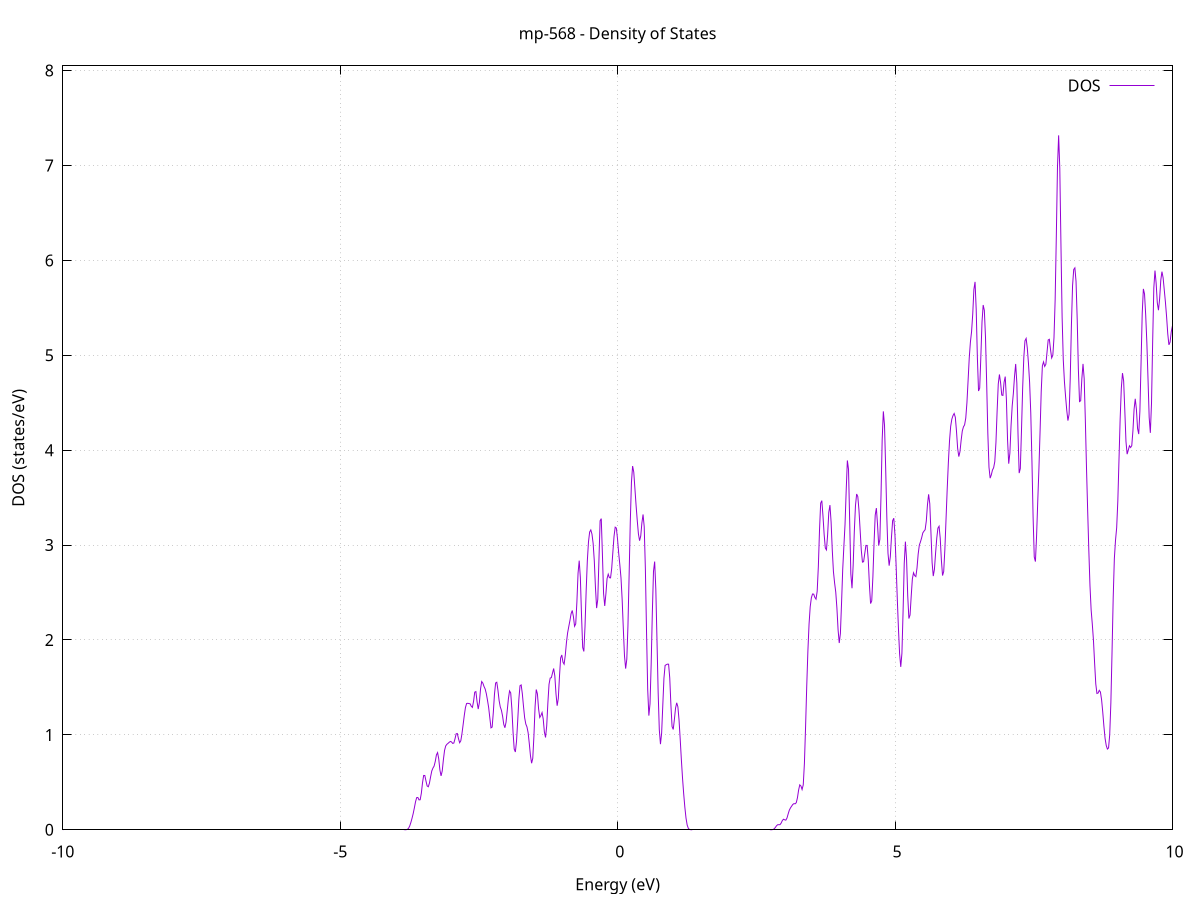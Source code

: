 set title 'mp-568 - Density of States'
set xlabel 'Energy (eV)'
set ylabel 'DOS (states/eV)'
set grid
set xrange [-10:10]
set yrange [0:8.050]
set xzeroaxis lt -1
set terminal png size 800,600
set output 'mp-568_dos_gnuplot.png'
plot '-' using 1:2 with lines title 'DOS'
-26.489200 0.000000
-26.468200 0.000000
-26.447300 0.000000
-26.426400 0.000000
-26.405500 0.000000
-26.384600 0.000000
-26.363600 0.000000
-26.342700 0.000000
-26.321800 0.000000
-26.300900 0.000000
-26.279900 0.000000
-26.259000 0.000000
-26.238100 0.000000
-26.217200 0.000000
-26.196300 0.000000
-26.175300 0.000000
-26.154400 0.000000
-26.133500 0.000000
-26.112600 0.000000
-26.091700 0.000000
-26.070700 0.000000
-26.049800 0.000000
-26.028900 0.000000
-26.008000 0.000000
-25.987000 0.000000
-25.966100 0.000000
-25.945200 0.000000
-25.924300 0.000000
-25.903400 0.000000
-25.882400 0.000000
-25.861500 0.000000
-25.840600 0.000000
-25.819700 0.000000
-25.798800 0.000000
-25.777800 0.000000
-25.756900 0.000000
-25.736000 0.000000
-25.715100 0.000000
-25.694100 0.000000
-25.673200 0.000000
-25.652300 0.000000
-25.631400 0.000000
-25.610500 0.000000
-25.589500 0.000000
-25.568600 0.000000
-25.547700 0.000000
-25.526800 0.000000
-25.505800 0.000000
-25.484900 0.000000
-25.464000 0.000000
-25.443100 0.000000
-25.422200 0.000000
-25.401200 0.000000
-25.380300 0.000000
-25.359400 0.000000
-25.338500 0.000000
-25.317600 0.000000
-25.296600 0.000000
-25.275700 0.000000
-25.254800 0.000000
-25.233900 0.000000
-25.212900 0.000000
-25.192000 0.000000
-25.171100 0.000000
-25.150200 0.000000
-25.129300 0.000000
-25.108300 0.000000
-25.087400 0.000000
-25.066500 0.000000
-25.045600 0.000000
-25.024700 0.000000
-25.003700 0.000000
-24.982800 0.000000
-24.961900 0.000000
-24.941000 0.000000
-24.920000 0.000000
-24.899100 0.000000
-24.878200 0.000000
-24.857300 0.000000
-24.836400 0.000000
-24.815400 0.000000
-24.794500 0.000000
-24.773600 0.000000
-24.752700 0.000000
-24.731700 0.000300
-24.710800 0.003500
-24.689900 0.028700
-24.669000 0.168400
-24.648100 0.717200
-24.627100 2.246000
-24.606200 5.337100
-24.585300 10.306900
-24.564400 18.135200
-24.543500 31.696300
-24.522500 52.899100
-24.501600 76.178600
-24.480700 88.557400
-24.459800 80.989500
-24.438800 58.152100
-24.417900 33.670800
-24.397000 17.367500
-24.376100 10.001100
-24.355200 7.772300
-24.334200 7.509400
-24.313300 7.904600
-24.292400 8.711900
-24.271500 9.922200
-24.250600 11.190400
-24.229600 11.555400
-24.208700 10.057600
-24.187800 6.932400
-24.166900 3.636800
-24.145900 1.417800
-24.125000 0.404900
-24.104100 0.083900
-24.083200 0.012500
-24.062300 0.001300
-24.041300 0.000100
-24.020400 0.000000
-23.999500 0.000000
-23.978600 0.000000
-23.957600 0.000000
-23.936700 0.000000
-23.915800 0.000000
-23.894900 0.000000
-23.874000 0.000000
-23.853000 0.000000
-23.832100 0.000000
-23.811200 0.000000
-23.790300 0.000000
-23.769400 0.000000
-23.748400 0.000000
-23.727500 0.000000
-23.706600 0.000000
-23.685700 0.000000
-23.664700 0.000000
-23.643800 0.000000
-23.622900 0.000000
-23.602000 0.000000
-23.581100 0.000000
-23.560100 0.000000
-23.539200 0.000000
-23.518300 0.000000
-23.497400 0.000000
-23.476500 0.000000
-23.455500 0.000000
-23.434600 0.000000
-23.413700 0.000000
-23.392800 0.000000
-23.371800 0.000000
-23.350900 0.000000
-23.330000 0.000000
-23.309100 0.000000
-23.288200 0.000000
-23.267200 0.000000
-23.246300 0.000000
-23.225400 0.000000
-23.204500 0.000000
-23.183500 0.000000
-23.162600 0.000000
-23.141700 0.000000
-23.120800 0.000000
-23.099900 0.000000
-23.078900 0.000000
-23.058000 0.000000
-23.037100 0.000000
-23.016200 0.000000
-22.995300 0.000000
-22.974300 0.000000
-22.953400 0.000000
-22.932500 0.000000
-22.911600 0.000000
-22.890600 0.000000
-22.869700 0.000000
-22.848800 0.000000
-22.827900 0.000000
-22.807000 0.000000
-22.786000 0.000000
-22.765100 0.000000
-22.744200 0.000000
-22.723300 0.000000
-22.702400 0.000000
-22.681400 0.000000
-22.660500 0.000000
-22.639600 0.000000
-22.618700 0.000000
-22.597700 0.000000
-22.576800 0.000000
-22.555900 0.000000
-22.535000 0.000000
-22.514100 0.000000
-22.493100 0.000000
-22.472200 0.000000
-22.451300 0.000000
-22.430400 0.000000
-22.409400 0.000000
-22.388500 0.000000
-22.367600 0.000000
-22.346700 0.000000
-22.325800 0.000000
-22.304800 0.000000
-22.283900 0.000000
-22.263000 0.000000
-22.242100 0.000000
-22.221200 0.000000
-22.200200 0.000000
-22.179300 0.000000
-22.158400 0.000000
-22.137500 0.000000
-22.116500 0.000000
-22.095600 0.000000
-22.074700 0.000000
-22.053800 0.000000
-22.032900 0.000000
-22.011900 0.000000
-21.991000 0.000000
-21.970100 0.000000
-21.949200 0.000000
-21.928300 0.000000
-21.907300 0.000000
-21.886400 0.000000
-21.865500 0.000000
-21.844600 0.000000
-21.823600 0.000000
-21.802700 0.000000
-21.781800 0.000000
-21.760900 0.000000
-21.740000 0.000000
-21.719000 0.000000
-21.698100 0.000000
-21.677200 0.000000
-21.656300 0.000000
-21.635300 0.000000
-21.614400 0.000000
-21.593500 0.000000
-21.572600 0.000000
-21.551700 0.000000
-21.530700 0.000000
-21.509800 0.000000
-21.488900 0.000000
-21.468000 0.000000
-21.447100 0.000000
-21.426100 0.000000
-21.405200 0.000000
-21.384300 0.000000
-21.363400 0.000000
-21.342400 0.000000
-21.321500 0.000000
-21.300600 0.000000
-21.279700 0.000000
-21.258800 0.000000
-21.237800 0.000000
-21.216900 0.000000
-21.196000 0.000000
-21.175100 0.000000
-21.154200 0.000000
-21.133200 0.000000
-21.112300 0.000000
-21.091400 0.000000
-21.070500 0.000000
-21.049500 0.000000
-21.028600 0.000000
-21.007700 0.000000
-20.986800 0.000000
-20.965900 0.000000
-20.944900 0.000000
-20.924000 0.000000
-20.903100 0.000000
-20.882200 0.000000
-20.861200 0.000000
-20.840300 0.000000
-20.819400 0.000000
-20.798500 0.000000
-20.777600 0.000000
-20.756600 0.000000
-20.735700 0.000000
-20.714800 0.000000
-20.693900 0.000000
-20.673000 0.000000
-20.652000 0.000000
-20.631100 0.000000
-20.610200 0.000000
-20.589300 0.000000
-20.568300 0.000000
-20.547400 0.000000
-20.526500 0.000000
-20.505600 0.000000
-20.484700 0.000000
-20.463700 0.000000
-20.442800 0.000000
-20.421900 0.000000
-20.401000 0.000000
-20.380100 0.000000
-20.359100 0.000000
-20.338200 0.000000
-20.317300 0.000000
-20.296400 0.000000
-20.275400 0.000000
-20.254500 0.000000
-20.233600 0.000000
-20.212700 0.000000
-20.191800 0.000000
-20.170800 0.000000
-20.149900 0.000000
-20.129000 0.000000
-20.108100 0.000000
-20.087100 0.000000
-20.066200 0.000000
-20.045300 0.000000
-20.024400 0.000000
-20.003500 0.000000
-19.982500 0.000000
-19.961600 0.000000
-19.940700 0.000000
-19.919800 0.000000
-19.898900 0.000000
-19.877900 0.000000
-19.857000 0.000000
-19.836100 0.000000
-19.815200 0.000000
-19.794200 0.000000
-19.773300 0.000000
-19.752400 0.000000
-19.731500 0.000000
-19.710600 0.000000
-19.689600 0.000000
-19.668700 0.000000
-19.647800 0.000000
-19.626900 0.000000
-19.606000 0.000000
-19.585000 0.000000
-19.564100 0.000000
-19.543200 0.000000
-19.522300 0.000000
-19.501300 0.000000
-19.480400 0.000000
-19.459500 0.000000
-19.438600 0.000000
-19.417700 0.000000
-19.396700 0.000000
-19.375800 0.000000
-19.354900 0.000000
-19.334000 0.000000
-19.313000 0.000000
-19.292100 0.000000
-19.271200 0.000000
-19.250300 0.000000
-19.229400 0.000000
-19.208400 0.000000
-19.187500 0.000000
-19.166600 0.000000
-19.145700 0.000000
-19.124800 0.000000
-19.103800 0.000000
-19.082900 0.000000
-19.062000 0.000000
-19.041100 0.000000
-19.020100 0.000000
-18.999200 0.000000
-18.978300 0.000000
-18.957400 0.000000
-18.936500 0.000000
-18.915500 0.000000
-18.894600 0.000000
-18.873700 0.000000
-18.852800 0.000000
-18.831900 0.000000
-18.810900 0.000000
-18.790000 0.000000
-18.769100 0.000000
-18.748200 0.000000
-18.727200 0.000000
-18.706300 0.000000
-18.685400 0.000000
-18.664500 0.000000
-18.643600 0.000000
-18.622600 0.000000
-18.601700 0.000000
-18.580800 0.000000
-18.559900 0.000000
-18.538900 0.000000
-18.518000 0.000000
-18.497100 0.000000
-18.476200 0.000000
-18.455300 0.000000
-18.434300 0.000000
-18.413400 0.000000
-18.392500 0.000000
-18.371600 0.000000
-18.350700 0.000000
-18.329700 0.000000
-18.308800 0.000000
-18.287900 0.000000
-18.267000 0.000000
-18.246000 0.000000
-18.225100 0.000000
-18.204200 0.000000
-18.183300 0.000000
-18.162400 0.000000
-18.141400 0.000000
-18.120500 0.000000
-18.099600 0.000000
-18.078700 0.000000
-18.057800 0.000000
-18.036800 0.000000
-18.015900 0.000000
-17.995000 0.000000
-17.974100 0.000000
-17.953100 0.000000
-17.932200 0.000000
-17.911300 0.000000
-17.890400 0.000000
-17.869500 0.000000
-17.848500 0.000000
-17.827600 0.000000
-17.806700 0.000000
-17.785800 0.000000
-17.764800 0.000000
-17.743900 0.000000
-17.723000 0.000000
-17.702100 0.000000
-17.681200 0.000000
-17.660200 0.000000
-17.639300 0.000000
-17.618400 0.000000
-17.597500 0.000000
-17.576600 0.000000
-17.555600 0.000000
-17.534700 0.000000
-17.513800 0.000000
-17.492900 0.000000
-17.471900 0.000000
-17.451000 0.000000
-17.430100 0.000000
-17.409200 0.000000
-17.388300 0.000000
-17.367300 0.000000
-17.346400 0.000000
-17.325500 0.000000
-17.304600 0.000000
-17.283700 0.000000
-17.262700 0.000000
-17.241800 0.000000
-17.220900 0.000000
-17.200000 0.000000
-17.179000 0.000000
-17.158100 0.000000
-17.137200 0.000000
-17.116300 0.000000
-17.095400 0.000000
-17.074400 0.000000
-17.053500 0.000000
-17.032600 0.000000
-17.011700 0.000000
-16.990700 0.000000
-16.969800 0.000000
-16.948900 0.000000
-16.928000 0.000000
-16.907100 0.000000
-16.886100 0.000000
-16.865200 0.000000
-16.844300 0.000000
-16.823400 0.000000
-16.802500 0.000000
-16.781500 0.000000
-16.760600 0.000000
-16.739700 0.000000
-16.718800 0.000000
-16.697800 0.000000
-16.676900 0.000000
-16.656000 0.000000
-16.635100 0.000000
-16.614200 0.000000
-16.593200 0.000000
-16.572300 0.000000
-16.551400 0.000000
-16.530500 0.000000
-16.509600 0.000000
-16.488600 0.000000
-16.467700 0.000000
-16.446800 0.000000
-16.425900 0.000000
-16.404900 0.000000
-16.384000 0.000000
-16.363100 0.000000
-16.342200 0.000000
-16.321300 0.000000
-16.300300 0.000000
-16.279400 0.000000
-16.258500 0.000000
-16.237600 0.000000
-16.216600 0.000000
-16.195700 0.000000
-16.174800 0.000000
-16.153900 0.000000
-16.133000 0.000000
-16.112000 0.000000
-16.091100 0.000000
-16.070200 0.000000
-16.049300 0.000000
-16.028400 0.000000
-16.007400 0.000000
-15.986500 0.000000
-15.965600 0.000000
-15.944700 0.000000
-15.923700 0.000000
-15.902800 0.000000
-15.881900 0.000000
-15.861000 0.000000
-15.840100 0.000000
-15.819100 0.000000
-15.798200 0.000000
-15.777300 0.000000
-15.756400 0.000000
-15.735500 0.000000
-15.714500 0.000000
-15.693600 0.000000
-15.672700 0.000000
-15.651800 0.000000
-15.630800 0.000000
-15.609900 0.000000
-15.589000 0.000000
-15.568100 0.000000
-15.547200 0.000000
-15.526200 0.000000
-15.505300 0.000000
-15.484400 0.000000
-15.463500 0.000000
-15.442500 0.000000
-15.421600 0.000000
-15.400700 0.000000
-15.379800 0.000000
-15.358900 0.000000
-15.337900 0.000000
-15.317000 0.000000
-15.296100 0.000000
-15.275200 0.000000
-15.254300 0.000000
-15.233300 0.000000
-15.212400 0.000000
-15.191500 0.000000
-15.170600 0.000000
-15.149600 0.000000
-15.128700 0.000000
-15.107800 0.000000
-15.086900 0.000000
-15.066000 0.000000
-15.045000 0.000000
-15.024100 0.000000
-15.003200 0.000000
-14.982300 0.000000
-14.961400 0.000000
-14.940400 0.000000
-14.919500 0.000000
-14.898600 0.000000
-14.877700 0.000000
-14.856700 0.000000
-14.835800 0.000000
-14.814900 0.000000
-14.794000 0.000000
-14.773100 0.000000
-14.752100 0.000000
-14.731200 0.000000
-14.710300 0.000000
-14.689400 0.000000
-14.668400 0.000000
-14.647500 0.000000
-14.626600 0.000000
-14.605700 0.000000
-14.584800 0.000000
-14.563800 0.000000
-14.542900 0.000000
-14.522000 0.000000
-14.501100 0.000000
-14.480200 0.000000
-14.459200 0.000000
-14.438300 0.000000
-14.417400 0.000000
-14.396500 0.000000
-14.375500 0.000000
-14.354600 0.000000
-14.333700 0.000000
-14.312800 0.000000
-14.291900 0.000000
-14.270900 0.000000
-14.250000 0.000000
-14.229100 0.000000
-14.208200 0.000000
-14.187300 0.000000
-14.166300 0.000000
-14.145400 0.000000
-14.124500 0.000000
-14.103600 0.000000
-14.082600 0.000000
-14.061700 0.000000
-14.040800 0.000000
-14.019900 0.000000
-13.999000 0.000000
-13.978000 0.000000
-13.957100 0.000000
-13.936200 0.000000
-13.915300 0.000000
-13.894300 0.000000
-13.873400 0.000000
-13.852500 0.000000
-13.831600 0.000000
-13.810700 0.000000
-13.789700 0.000000
-13.768800 0.000000
-13.747900 0.000000
-13.727000 0.000000
-13.706100 0.000000
-13.685100 0.000000
-13.664200 0.000000
-13.643300 0.000000
-13.622400 0.000000
-13.601400 0.000000
-13.580500 0.000000
-13.559600 0.000000
-13.538700 0.000000
-13.517800 0.000000
-13.496800 0.000000
-13.475900 0.000000
-13.455000 0.000000
-13.434100 0.000000
-13.413200 0.000000
-13.392200 0.000000
-13.371300 0.000000
-13.350400 0.000000
-13.329500 0.000000
-13.308500 0.000000
-13.287600 0.000000
-13.266700 0.000000
-13.245800 0.000000
-13.224900 0.000000
-13.203900 0.000000
-13.183000 0.000000
-13.162100 0.000000
-13.141200 0.000000
-13.120200 0.000000
-13.099300 0.000000
-13.078400 0.000000
-13.057500 0.000000
-13.036600 0.000000
-13.015600 0.000000
-12.994700 0.000000
-12.973800 0.000000
-12.952900 0.000000
-12.932000 0.000000
-12.911000 0.000000
-12.890100 0.000000
-12.869200 0.000000
-12.848300 0.000000
-12.827300 0.000000
-12.806400 0.000000
-12.785500 0.000000
-12.764600 0.000000
-12.743700 0.000000
-12.722700 0.000000
-12.701800 0.000000
-12.680900 0.000000
-12.660000 0.000000
-12.639100 0.000000
-12.618100 0.000000
-12.597200 0.000000
-12.576300 0.000000
-12.555400 0.000000
-12.534400 0.000000
-12.513500 0.000000
-12.492600 0.000000
-12.471700 0.000000
-12.450800 0.000000
-12.429800 0.000000
-12.408900 0.000000
-12.388000 0.000000
-12.367100 0.000000
-12.346100 0.000000
-12.325200 0.000000
-12.304300 0.000000
-12.283400 0.000000
-12.262500 0.000000
-12.241500 0.000000
-12.220600 0.000000
-12.199700 0.000000
-12.178800 0.000000
-12.157900 0.000000
-12.136900 0.000000
-12.116000 0.000000
-12.095100 0.000000
-12.074200 0.000000
-12.053200 0.000000
-12.032300 0.000000
-12.011400 0.000000
-11.990500 0.000000
-11.969600 0.000000
-11.948600 0.000000
-11.927700 0.000000
-11.906800 0.000000
-11.885900 0.000000
-11.865000 0.000000
-11.844000 0.000000
-11.823100 0.000000
-11.802200 0.000000
-11.781300 0.000000
-11.760300 0.000000
-11.739400 0.000000
-11.718500 0.000000
-11.697600 0.000000
-11.676700 0.000000
-11.655700 0.000000
-11.634800 0.000000
-11.613900 0.000000
-11.593000 0.000000
-11.572000 0.000000
-11.551100 0.000000
-11.530200 0.000000
-11.509300 0.000000
-11.488400 0.000000
-11.467400 0.000000
-11.446500 0.000000
-11.425600 0.000000
-11.404700 0.000000
-11.383800 0.000000
-11.362800 0.000000
-11.341900 0.000000
-11.321000 0.000000
-11.300100 0.000000
-11.279100 0.000000
-11.258200 0.000000
-11.237300 0.000000
-11.216400 0.000000
-11.195500 0.000000
-11.174500 0.000000
-11.153600 0.000000
-11.132700 0.000000
-11.111800 0.000000
-11.090900 0.000000
-11.069900 0.000000
-11.049000 0.000000
-11.028100 0.000000
-11.007200 0.000000
-10.986200 0.000000
-10.965300 0.000000
-10.944400 0.000000
-10.923500 0.000000
-10.902600 0.000000
-10.881600 0.000000
-10.860700 0.000000
-10.839800 0.000000
-10.818900 0.000000
-10.797900 0.000000
-10.777000 0.000000
-10.756100 0.000000
-10.735200 0.000000
-10.714300 0.000000
-10.693300 0.000000
-10.672400 0.000000
-10.651500 0.000000
-10.630600 0.000000
-10.609700 0.000000
-10.588700 0.000000
-10.567800 0.000000
-10.546900 0.000000
-10.526000 0.000000
-10.505000 0.000000
-10.484100 0.000000
-10.463200 0.000000
-10.442300 0.000000
-10.421400 0.000000
-10.400400 0.000000
-10.379500 0.000000
-10.358600 0.000000
-10.337700 0.000000
-10.316800 0.000000
-10.295800 0.000000
-10.274900 0.000000
-10.254000 0.000000
-10.233100 0.000000
-10.212100 0.000000
-10.191200 0.000000
-10.170300 0.000000
-10.149400 0.000000
-10.128500 0.000000
-10.107500 0.000000
-10.086600 0.000000
-10.065700 0.000000
-10.044800 0.000000
-10.023800 0.000000
-10.002900 0.000000
-9.982000 0.000000
-9.961100 0.000000
-9.940200 0.000000
-9.919200 0.000000
-9.898300 0.000000
-9.877400 0.000000
-9.856500 0.000000
-9.835600 0.000000
-9.814600 0.000000
-9.793700 0.000000
-9.772800 0.000000
-9.751900 0.000000
-9.730900 0.000000
-9.710000 0.000000
-9.689100 0.000000
-9.668200 0.000000
-9.647300 0.000000
-9.626300 0.000000
-9.605400 0.000000
-9.584500 0.000000
-9.563600 0.000000
-9.542700 0.000000
-9.521700 0.000000
-9.500800 0.000000
-9.479900 0.000000
-9.459000 0.000000
-9.438000 0.000000
-9.417100 0.000000
-9.396200 0.000000
-9.375300 0.000000
-9.354400 0.000000
-9.333400 0.000000
-9.312500 0.000000
-9.291600 0.000000
-9.270700 0.000000
-9.249700 0.000000
-9.228800 0.000000
-9.207900 0.000000
-9.187000 0.000000
-9.166100 0.000000
-9.145100 0.000000
-9.124200 0.000000
-9.103300 0.000000
-9.082400 0.000000
-9.061500 0.000000
-9.040500 0.000000
-9.019600 0.000000
-8.998700 0.000000
-8.977800 0.000000
-8.956800 0.000000
-8.935900 0.000000
-8.915000 0.000000
-8.894100 0.000000
-8.873200 0.000000
-8.852200 0.000000
-8.831300 0.000000
-8.810400 0.000000
-8.789500 0.000000
-8.768600 0.000000
-8.747600 0.000000
-8.726700 0.000000
-8.705800 0.000000
-8.684900 0.000000
-8.663900 0.000000
-8.643000 0.000000
-8.622100 0.000000
-8.601200 0.000000
-8.580300 0.000000
-8.559300 0.000000
-8.538400 0.000000
-8.517500 0.000000
-8.496600 0.000000
-8.475600 0.000000
-8.454700 0.000000
-8.433800 0.000000
-8.412900 0.000000
-8.392000 0.000000
-8.371000 0.000000
-8.350100 0.000000
-8.329200 0.000000
-8.308300 0.000000
-8.287400 0.000000
-8.266400 0.000000
-8.245500 0.000000
-8.224600 0.000000
-8.203700 0.000000
-8.182700 0.000000
-8.161800 0.000000
-8.140900 0.000000
-8.120000 0.000000
-8.099100 0.000000
-8.078100 0.000000
-8.057200 0.000000
-8.036300 0.000000
-8.015400 0.000000
-7.994500 0.000000
-7.973500 0.000000
-7.952600 0.000000
-7.931700 0.000000
-7.910800 0.000000
-7.889800 0.000000
-7.868900 0.000000
-7.848000 0.000000
-7.827100 0.000000
-7.806200 0.000000
-7.785200 0.000000
-7.764300 0.000000
-7.743400 0.000000
-7.722500 0.000000
-7.701500 0.000000
-7.680600 0.000000
-7.659700 0.000000
-7.638800 0.000000
-7.617900 0.000000
-7.596900 0.000000
-7.576000 0.000000
-7.555100 0.000000
-7.534200 0.000000
-7.513300 0.000000
-7.492300 0.000000
-7.471400 0.000000
-7.450500 0.000000
-7.429600 0.000000
-7.408600 0.000000
-7.387700 0.000000
-7.366800 0.000000
-7.345900 0.000000
-7.325000 0.000000
-7.304000 0.000000
-7.283100 0.000000
-7.262200 0.000000
-7.241300 0.000000
-7.220400 0.000000
-7.199400 0.000000
-7.178500 0.000000
-7.157600 0.000000
-7.136700 0.000000
-7.115700 0.000000
-7.094800 0.000000
-7.073900 0.000000
-7.053000 0.000000
-7.032100 0.000000
-7.011100 0.000000
-6.990200 0.000000
-6.969300 0.000000
-6.948400 0.000000
-6.927400 0.000000
-6.906500 0.000000
-6.885600 0.000000
-6.864700 0.000000
-6.843800 0.000000
-6.822800 0.000000
-6.801900 0.000000
-6.781000 0.000000
-6.760100 0.000000
-6.739200 0.000000
-6.718200 0.000000
-6.697300 0.000000
-6.676400 0.000000
-6.655500 0.000000
-6.634500 0.000000
-6.613600 0.000000
-6.592700 0.000000
-6.571800 0.000000
-6.550900 0.000000
-6.529900 0.000000
-6.509000 0.000000
-6.488100 0.000000
-6.467200 0.000000
-6.446300 0.000000
-6.425300 0.000000
-6.404400 0.000000
-6.383500 0.000000
-6.362600 0.000000
-6.341600 0.000000
-6.320700 0.000000
-6.299800 0.000000
-6.278900 0.000000
-6.258000 0.000000
-6.237000 0.000000
-6.216100 0.000000
-6.195200 0.000000
-6.174300 0.000000
-6.153300 0.000000
-6.132400 0.000000
-6.111500 0.000000
-6.090600 0.000000
-6.069700 0.000000
-6.048700 0.000000
-6.027800 0.000000
-6.006900 0.000000
-5.986000 0.000000
-5.965100 0.000000
-5.944100 0.000000
-5.923200 0.000000
-5.902300 0.000000
-5.881400 0.000000
-5.860400 0.000000
-5.839500 0.000000
-5.818600 0.000000
-5.797700 0.000000
-5.776800 0.000000
-5.755800 0.000000
-5.734900 0.000000
-5.714000 0.000000
-5.693100 0.000000
-5.672200 0.000000
-5.651200 0.000000
-5.630300 0.000000
-5.609400 0.000000
-5.588500 0.000000
-5.567500 0.000000
-5.546600 0.000000
-5.525700 0.000000
-5.504800 0.000000
-5.483900 0.000000
-5.462900 0.000000
-5.442000 0.000000
-5.421100 0.000000
-5.400200 0.000000
-5.379200 0.000000
-5.358300 0.000000
-5.337400 0.000000
-5.316500 0.000000
-5.295600 0.000000
-5.274600 0.000000
-5.253700 0.000000
-5.232800 0.000000
-5.211900 0.000000
-5.191000 0.000000
-5.170000 0.000000
-5.149100 0.000000
-5.128200 0.000000
-5.107300 0.000000
-5.086300 0.000000
-5.065400 0.000000
-5.044500 0.000000
-5.023600 0.000000
-5.002700 0.000000
-4.981700 0.000000
-4.960800 0.000000
-4.939900 0.000000
-4.919000 0.000000
-4.898100 0.000000
-4.877100 0.000000
-4.856200 0.000000
-4.835300 0.000000
-4.814400 0.000000
-4.793400 0.000000
-4.772500 0.000000
-4.751600 0.000000
-4.730700 0.000000
-4.709800 0.000000
-4.688800 0.000000
-4.667900 0.000000
-4.647000 0.000000
-4.626100 0.000000
-4.605100 0.000000
-4.584200 0.000000
-4.563300 0.000000
-4.542400 0.000000
-4.521500 0.000000
-4.500500 0.000000
-4.479600 0.000000
-4.458700 0.000000
-4.437800 0.000000
-4.416900 0.000000
-4.395900 0.000000
-4.375000 0.000000
-4.354100 0.000000
-4.333200 0.000000
-4.312200 0.000000
-4.291300 0.000000
-4.270400 0.000000
-4.249500 0.000000
-4.228600 0.000000
-4.207600 0.000000
-4.186700 0.000000
-4.165800 0.000000
-4.144900 0.000000
-4.124000 0.000000
-4.103000 0.000000
-4.082100 0.000000
-4.061200 0.000000
-4.040300 0.000000
-4.019300 0.000000
-3.998400 0.000000
-3.977500 0.000000
-3.956600 0.000000
-3.935700 0.000000
-3.914700 0.000000
-3.893800 0.000000
-3.872900 0.000000
-3.852000 0.000000
-3.831000 0.000100
-3.810100 0.001000
-3.789200 0.004600
-3.768300 0.015900
-3.747400 0.040100
-3.726400 0.077400
-3.705500 0.121700
-3.684600 0.171100
-3.663700 0.230500
-3.642800 0.294700
-3.621800 0.338900
-3.600900 0.340400
-3.580000 0.315000
-3.559100 0.316400
-3.538100 0.384000
-3.517200 0.493400
-3.496300 0.572400
-3.475400 0.572000
-3.454500 0.514500
-3.433500 0.461800
-3.412600 0.453300
-3.391700 0.492000
-3.370800 0.558900
-3.349900 0.619500
-3.328900 0.650200
-3.308000 0.670900
-3.287100 0.719800
-3.266200 0.788700
-3.245200 0.813300
-3.224300 0.746900
-3.203400 0.630500
-3.182500 0.567800
-3.161600 0.618900
-3.140600 0.737700
-3.119700 0.836400
-3.098800 0.883400
-3.077900 0.900500
-3.056900 0.910600
-3.036000 0.921900
-3.015100 0.930900
-2.994200 0.925800
-2.973300 0.910100
-2.952300 0.913900
-2.931400 0.958100
-2.910500 1.011300
-2.889600 1.014300
-2.868700 0.961100
-2.847700 0.917300
-2.826800 0.937700
-2.805900 1.012100
-2.785000 1.106900
-2.764000 1.204800
-2.743100 1.288300
-2.722200 1.330800
-2.701300 1.332900
-2.680400 1.330200
-2.659400 1.327500
-2.638500 1.301900
-2.617600 1.289900
-2.596700 1.353600
-2.575800 1.450200
-2.554800 1.456400
-2.533900 1.350300
-2.513000 1.272300
-2.492100 1.339300
-2.471100 1.484000
-2.450200 1.562100
-2.429300 1.545600
-2.408400 1.510000
-2.387500 1.483300
-2.366500 1.433600
-2.345600 1.364500
-2.324700 1.287800
-2.303800 1.179400
-2.282800 1.073900
-2.261900 1.082200
-2.241000 1.234400
-2.220100 1.427100
-2.199200 1.547300
-2.178200 1.554600
-2.157300 1.470500
-2.136400 1.362200
-2.115500 1.294900
-2.094600 1.259100
-2.073600 1.197300
-2.052700 1.110900
-2.031800 1.075100
-2.010900 1.135300
-1.989900 1.255700
-1.969000 1.380100
-1.948100 1.463600
-1.927200 1.442100
-1.906300 1.275100
-1.885300 1.031000
-1.864400 0.850700
-1.843500 0.819800
-1.822600 0.932400
-1.801700 1.143000
-1.780700 1.373300
-1.759800 1.518100
-1.738900 1.526400
-1.718000 1.434300
-1.697000 1.301400
-1.676100 1.180500
-1.655200 1.114100
-1.634300 1.083900
-1.613400 1.022900
-1.592400 0.909100
-1.571500 0.782000
-1.550600 0.701300
-1.529700 0.753200
-1.508700 0.988700
-1.487800 1.300100
-1.466900 1.478000
-1.446000 1.432100
-1.425100 1.275700
-1.404100 1.183100
-1.383200 1.203900
-1.362300 1.235200
-1.341400 1.167500
-1.320500 1.031000
-1.299500 0.972700
-1.278600 1.094000
-1.257700 1.334200
-1.236800 1.532600
-1.215800 1.598700
-1.194900 1.603200
-1.174000 1.651500
-1.153100 1.699500
-1.132200 1.621800
-1.111200 1.433000
-1.090300 1.307200
-1.069400 1.383400
-1.048500 1.613700
-1.027600 1.810600
-1.006600 1.842200
-0.985700 1.766900
-0.964800 1.745000
-0.943900 1.838200
-0.922900 1.972500
-0.902000 2.073900
-0.881100 2.140700
-0.860200 2.203800
-0.839300 2.276200
-0.818300 2.311100
-0.797400 2.247800
-0.776500 2.144600
-0.755600 2.169400
-0.734600 2.400100
-0.713700 2.703500
-0.692800 2.836400
-0.671900 2.656800
-0.651000 2.259800
-0.630000 1.921400
-0.609100 1.879200
-0.588200 2.141000
-0.567300 2.518600
-0.546400 2.833900
-0.525400 3.034900
-0.504500 3.138300
-0.483600 3.159800
-0.462700 3.115500
-0.441700 3.017900
-0.420800 2.833900
-0.399900 2.553200
-0.379000 2.336200
-0.358100 2.428400
-0.337100 2.845800
-0.316200 3.256100
-0.295300 3.278900
-0.274400 2.902300
-0.253500 2.490100
-0.232500 2.358700
-0.211600 2.486000
-0.190700 2.646700
-0.169800 2.693300
-0.148800 2.656900
-0.127900 2.654600
-0.107000 2.754700
-0.086100 2.926400
-0.065200 3.091900
-0.044200 3.188900
-0.023300 3.179300
-0.002400 3.065300
0.018500 2.916100
0.039500 2.792500
0.060400 2.654000
0.081300 2.425400
0.102200 2.118200
0.123100 1.834800
0.144100 1.698400
0.165000 1.797800
0.185900 2.151000
0.206800 2.682000
0.227700 3.240700
0.248700 3.660900
0.269600 3.833000
0.290500 3.769400
0.311400 3.593700
0.332400 3.417200
0.353300 3.259700
0.374200 3.119300
0.395100 3.046400
0.416000 3.095400
0.437000 3.233300
0.457900 3.323000
0.478800 3.193700
0.499700 2.750400
0.520600 2.085200
0.541600 1.478600
0.562500 1.203000
0.583400 1.327700
0.604300 1.746800
0.625300 2.287900
0.646200 2.723500
0.667100 2.826500
0.688000 2.535100
0.708900 2.002000
0.729900 1.452300
0.750800 1.054100
0.771700 0.902400
0.792600 1.017600
0.813600 1.310700
0.834500 1.597900
0.855400 1.732100
0.876300 1.739400
0.897200 1.745600
0.918200 1.744800
0.939100 1.599500
0.960000 1.313300
0.980900 1.087300
1.001800 1.057200
1.022800 1.163500
1.043700 1.282500
1.064600 1.337900
1.085500 1.296200
1.106500 1.157300
1.127400 0.955800
1.148300 0.740000
1.169200 0.545400
1.190100 0.380200
1.211100 0.238000
1.232000 0.124000
1.252900 0.050400
1.273800 0.015400
1.294700 0.003500
1.315700 0.000600
1.336600 0.000100
1.357500 0.000000
1.378400 0.000000
1.399400 0.000000
1.420300 0.000000
1.441200 0.000000
1.462100 0.000000
1.483000 0.000000
1.504000 0.000000
1.524900 0.000000
1.545800 0.000000
1.566700 0.000000
1.587700 0.000000
1.608600 0.000000
1.629500 0.000000
1.650400 0.000000
1.671300 0.000000
1.692300 0.000000
1.713200 0.000000
1.734100 0.000000
1.755000 0.000000
1.775900 0.000000
1.796900 0.000000
1.817800 0.000000
1.838700 0.000000
1.859600 0.000000
1.880600 0.000000
1.901500 0.000000
1.922400 0.000000
1.943300 0.000000
1.964200 0.000000
1.985200 0.000000
2.006100 0.000000
2.027000 0.000000
2.047900 0.000000
2.068800 0.000000
2.089800 0.000000
2.110700 0.000000
2.131600 0.000000
2.152500 0.000000
2.173500 0.000000
2.194400 0.000000
2.215300 0.000000
2.236200 0.000000
2.257100 0.000000
2.278100 0.000000
2.299000 0.000000
2.319900 0.000000
2.340800 0.000000
2.361800 0.000000
2.382700 0.000000
2.403600 0.000000
2.424500 0.000000
2.445400 0.000000
2.466400 0.000000
2.487300 0.000000
2.508200 0.000000
2.529100 0.000000
2.550000 0.000000
2.571000 0.000000
2.591900 0.000000
2.612800 0.000000
2.633700 0.000000
2.654700 0.000000
2.675600 0.000000
2.696500 0.000000
2.717400 0.000000
2.738300 0.000000
2.759300 0.000100
2.780200 0.000600
2.801100 0.003100
2.822000 0.010300
2.842900 0.024800
2.863900 0.042700
2.884800 0.053400
2.905700 0.053200
2.926600 0.054200
2.947600 0.071200
2.968500 0.097800
2.989400 0.111100
3.010300 0.104900
3.031200 0.101600
3.052200 0.124100
3.073100 0.167100
3.094000 0.206500
3.114900 0.230600
3.135900 0.248900
3.156800 0.267000
3.177700 0.275500
3.198600 0.273600
3.219500 0.285500
3.240500 0.337400
3.261400 0.418300
3.282300 0.473400
3.303200 0.461500
3.324100 0.424200
3.345100 0.473500
3.366000 0.699000
3.386900 1.083000
3.407800 1.511800
3.428800 1.884600
3.449700 2.167300
3.470600 2.350800
3.491500 2.445400
3.512400 2.484800
3.533400 2.483000
3.554300 2.448500
3.575200 2.430200
3.596100 2.513100
3.617000 2.772000
3.638000 3.154600
3.658900 3.441500
3.679800 3.468500
3.700700 3.306400
3.721700 3.112300
3.742600 2.969700
3.763500 2.949400
3.784400 3.109500
3.805300 3.345300
3.826300 3.421500
3.847200 3.242400
3.868100 2.948800
3.889000 2.721100
3.910000 2.601600
3.930900 2.504700
3.951800 2.335600
3.972700 2.108300
3.993600 1.968300
4.014600 2.068400
4.035500 2.392200
4.056400 2.745100
4.077300 2.987400
4.098200 3.218800
4.119200 3.576300
4.140100 3.891700
4.161000 3.798500
4.181900 3.253900
4.202900 2.695900
4.223800 2.545100
4.244700 2.787200
4.265600 3.146200
4.286500 3.417700
4.307500 3.538300
4.328400 3.511200
4.349300 3.368500
4.370200 3.158800
4.391100 2.947300
4.412100 2.820700
4.433000 2.825000
4.453900 2.912000
4.474800 2.996800
4.495800 2.996400
4.516700 2.843700
4.537600 2.580400
4.558500 2.383800
4.579400 2.412100
4.600400 2.667300
4.621300 3.024200
4.642200 3.316600
4.663100 3.389900
4.684100 3.213300
4.705000 2.994000
4.725900 3.060900
4.746800 3.526900
4.767700 4.112000
4.788700 4.409100
4.809600 4.263000
4.830500 3.811200
4.851400 3.293200
4.872300 2.914600
4.893300 2.783100
4.914200 2.878000
4.935100 3.083000
4.956000 3.257000
4.977000 3.283400
4.997900 3.108100
5.018800 2.786400
5.039700 2.438700
5.060600 2.124500
5.081600 1.854300
5.102500 1.716700
5.123400 1.859500
5.144300 2.299600
5.165200 2.806400
5.186200 3.036700
5.207100 2.850300
5.228000 2.465700
5.248900 2.225900
5.269900 2.262900
5.290800 2.461800
5.311700 2.644100
5.332600 2.708500
5.353500 2.678600
5.374500 2.667900
5.395400 2.759200
5.416300 2.904900
5.437200 2.999700
5.458200 3.035200
5.479100 3.077200
5.500000 3.128200
5.520900 3.146800
5.541800 3.161900
5.562800 3.253700
5.583700 3.423300
5.604600 3.535200
5.625500 3.436700
5.646400 3.135200
5.667400 2.816100
5.688300 2.673400
5.709200 2.744300
5.730100 2.915300
5.751100 3.071800
5.772000 3.178600
5.792900 3.198900
5.813800 3.071800
5.834700 2.841300
5.855700 2.679100
5.876600 2.721500
5.897500 2.954100
5.918400 3.270900
5.939300 3.585900
5.960300 3.867600
5.981200 4.098100
6.002100 4.251400
6.023000 4.326900
6.044000 4.364900
6.064900 4.386900
6.085800 4.347100
6.106700 4.201900
6.127600 4.019500
6.148600 3.932600
6.169500 3.983800
6.190400 4.102200
6.211300 4.201800
6.232300 4.245800
6.253200 4.267000
6.274100 4.338400
6.295000 4.499700
6.315900 4.731900
6.336900 4.972100
6.357800 5.140200
6.378700 5.249300
6.399600 5.433200
6.420500 5.694100
6.441500 5.773800
6.462400 5.479800
6.483300 4.975400
6.504200 4.623900
6.525200 4.653800
6.546100 4.988900
6.567000 5.352500
6.587900 5.530000
6.608800 5.473700
6.629800 5.188600
6.650700 4.706800
6.671600 4.181000
6.692500 3.821100
6.713400 3.705400
6.734400 3.739600
6.755300 3.790900
6.776200 3.814700
6.797100 3.879000
6.818100 4.081700
6.839000 4.408700
6.859900 4.698300
6.880800 4.798200
6.901700 4.711400
6.922700 4.580900
6.943600 4.577100
6.964500 4.716200
6.985400 4.775700
7.006400 4.535400
7.027300 4.107600
7.048200 3.858000
7.069100 3.969200
7.090000 4.256300
7.111000 4.467300
7.131900 4.599200
7.152800 4.778000
7.173700 4.908800
7.194600 4.706700
7.215600 4.176400
7.236500 3.758800
7.257400 3.806800
7.278300 4.207000
7.299300 4.650900
7.320200 4.976200
7.341100 5.153100
7.362000 5.177600
7.382900 5.078000
7.403900 4.917500
7.424800 4.713300
7.445700 4.392500
7.466600 3.888900
7.487500 3.296400
7.508500 2.874500
7.529400 2.826200
7.550300 3.095200
7.571200 3.455900
7.592200 3.798900
7.613100 4.192900
7.634000 4.618000
7.654900 4.888800
7.675800 4.930400
7.696800 4.882600
7.717700 4.905600
7.738600 5.032200
7.759500 5.161400
7.780500 5.168800
7.801400 5.062200
7.822300 4.972100
7.843200 5.000900
7.864100 5.185000
7.885100 5.585400
7.906000 6.248200
7.926900 6.978000
7.947800 7.317800
7.968700 6.970700
7.989700 6.163800
8.010600 5.404800
8.031500 4.954000
8.052400 4.722100
8.073400 4.563500
8.094300 4.420500
8.115200 4.311800
8.136100 4.378200
8.157000 4.756300
8.178000 5.312100
8.198900 5.733400
8.219800 5.904600
8.240700 5.921500
8.261600 5.777500
8.282600 5.379300
8.303500 4.853900
8.324400 4.512600
8.345300 4.520900
8.366300 4.753700
8.387200 4.909500
8.408100 4.755300
8.429000 4.322400
8.449900 3.817700
8.470900 3.365300
8.491800 2.947800
8.512700 2.573500
8.533600 2.317900
8.554600 2.167400
8.575500 1.997000
8.596400 1.755600
8.617300 1.537000
8.638200 1.436400
8.659200 1.441000
8.680100 1.469200
8.701000 1.451700
8.721900 1.370900
8.742800 1.241300
8.763800 1.090400
8.784700 0.963800
8.805600 0.888600
8.826500 0.850700
8.847500 0.862400
8.868400 1.001000
8.889300 1.340200
8.910200 1.866400
8.931100 2.440100
8.952100 2.858600
8.973000 3.051100
8.993900 3.183700
9.014800 3.466500
9.035700 3.901100
9.056700 4.331000
9.077600 4.652400
9.098500 4.812400
9.119400 4.730400
9.140400 4.420600
9.161300 4.092600
9.182200 3.958500
9.203100 4.000600
9.224000 4.046600
9.245000 4.028500
9.265900 4.048100
9.286800 4.204700
9.307700 4.433000
9.328700 4.541400
9.349600 4.430700
9.370500 4.228100
9.391400 4.169900
9.412300 4.412000
9.433300 4.917900
9.454200 5.439800
9.475100 5.699800
9.496000 5.645500
9.516900 5.424300
9.537900 5.131800
9.558800 4.749300
9.579700 4.345200
9.600600 4.182700
9.621600 4.492300
9.642500 5.145400
9.663400 5.710400
9.684300 5.893100
9.705200 5.759900
9.726200 5.552600
9.747100 5.475500
9.768000 5.593900
9.788900 5.790800
9.809800 5.881600
9.830800 5.817400
9.851700 5.689000
9.872600 5.559600
9.893500 5.407200
9.914500 5.227000
9.935400 5.110200
9.956300 5.138400
9.977200 5.245600
9.998100 5.308500
10.019100 5.323900
10.040000 5.437900
10.060900 5.818300
10.081800 6.466300
10.102800 7.197300
10.123700 7.792300
10.144600 8.075400
10.165500 7.948300
10.186400 7.486900
10.207400 6.945800
10.228300 6.568500
10.249200 6.430500
10.270100 6.546800
10.291000 7.002200
10.312000 7.783400
10.332900 8.594100
10.353800 9.025500
10.374700 8.863800
10.395700 8.202700
10.416600 7.365100
10.437500 6.690700
10.458400 6.348300
10.479300 6.370800
10.500300 6.758900
10.521200 7.464400
10.542100 8.346600
10.563000 9.188300
10.583900 9.817300
10.604900 10.236700
10.625800 10.485700
10.646700 10.430200
10.667600 9.942500
10.688600 9.185200
10.709500 8.463800
10.730400 7.939700
10.751300 7.684700
10.772200 7.745300
10.793200 7.967400
10.814100 8.038200
10.835000 7.786400
10.855900 7.289300
10.876900 6.748100
10.897800 6.337800
10.918700 6.099900
10.939600 5.944400
10.960500 5.755900
10.981500 5.470100
11.002400 5.106700
11.023300 4.791900
11.044200 4.676400
11.065100 4.772000
11.086100 4.915700
11.107000 4.956000
11.127900 4.974000
11.148800 5.213400
11.169800 5.750100
11.190700 6.360600
11.211600 6.737700
11.232500 6.717100
11.253400 6.358500
11.274400 5.910100
11.295300 5.598200
11.316200 5.390100
11.337100 5.085500
11.358000 4.658600
11.379000 4.341100
11.399900 4.354500
11.420800 4.660300
11.441700 4.957900
11.462700 4.967100
11.483600 4.733500
11.504500 4.536000
11.525400 4.534100
11.546300 4.643400
11.567300 4.687300
11.588200 4.583600
11.609100 4.412200
11.630000 4.334500
11.651000 4.468100
11.671900 4.819600
11.692800 5.286200
11.713700 5.737600
11.734600 6.087500
11.755600 6.248200
11.776500 6.135000
11.797400 5.824300
11.818300 5.551400
11.839200 5.445100
11.860200 5.441100
11.881100 5.496000
11.902000 5.649100
11.922900 5.849800
11.943900 5.931800
11.964800 5.790500
11.985700 5.478500
12.006600 5.107800
12.027500 4.764500
12.048500 4.554900
12.069400 4.583400
12.090300 4.808700
12.111200 5.024200
12.132100 5.019500
12.153100 4.734200
12.174000 4.297900
12.194900 3.970000
12.215800 3.971700
12.236800 4.332700
12.257700 4.931700
12.278600 5.612900
12.299500 6.219200
12.320400 6.643800
12.341400 6.881500
12.362300 6.933700
12.383200 6.752200
12.404100 6.382100
12.425100 6.028100
12.446000 5.897400
12.466900 6.067600
12.487800 6.472200
12.508700 6.920200
12.529700 7.229300
12.550600 7.374700
12.571500 7.397700
12.592400 7.331800
12.613300 7.300300
12.634300 7.372000
12.655200 7.326300
12.676100 6.854300
12.697000 5.925300
12.718000 4.837100
12.738900 3.981700
12.759800 3.562100
12.780700 3.493200
12.801600 3.578000
12.822600 3.698300
12.843500 3.793300
12.864400 3.809900
12.885300 3.745600
12.906200 3.623900
12.927200 3.407600
12.948100 3.030300
12.969000 2.537000
12.989900 2.126900
13.010900 2.003300
13.031800 2.185100
13.052700 2.491100
13.073600 2.732900
13.094500 2.872900
13.115500 2.939600
13.136400 2.885000
13.157300 2.633500
13.178200 2.217400
13.199200 1.791400
13.220100 1.504000
13.241000 1.353500
13.261900 1.224000
13.282800 1.076500
13.303800 1.001600
13.324700 1.073300
13.345600 1.245600
13.366500 1.387500
13.387400 1.370600
13.408400 1.161200
13.429300 0.848900
13.450200 0.557100
13.471100 0.338100
13.492100 0.183300
13.513000 0.081800
13.533900 0.028000
13.554800 0.007100
13.575700 0.001300
13.596700 0.000200
13.617600 0.000000
13.638500 0.000000
13.659400 0.000000
13.680300 0.000000
13.701300 0.000000
13.722200 0.000000
13.743100 0.000000
13.764000 0.000000
13.785000 0.000000
13.805900 0.000000
13.826800 0.000000
13.847700 0.000000
13.868600 0.000000
13.889600 0.000000
13.910500 0.000000
13.931400 0.000000
13.952300 0.000000
13.973300 0.000000
13.994200 0.000000
14.015100 0.000000
14.036000 0.000000
14.056900 0.000000
14.077900 0.000000
14.098800 0.000000
14.119700 0.000000
14.140600 0.000000
14.161500 0.000000
14.182500 0.000000
14.203400 0.000000
14.224300 0.000000
14.245200 0.000000
14.266200 0.000000
14.287100 0.000000
14.308000 0.000000
14.328900 0.000000
14.349800 0.000000
14.370800 0.000000
14.391700 0.000000
14.412600 0.000000
14.433500 0.000000
14.454400 0.000000
14.475400 0.000000
14.496300 0.000000
14.517200 0.000000
14.538100 0.000000
14.559100 0.000000
14.580000 0.000000
14.600900 0.000000
14.621800 0.000000
14.642700 0.000000
14.663700 0.000000
14.684600 0.000000
14.705500 0.000000
14.726400 0.000000
14.747400 0.000000
14.768300 0.000000
14.789200 0.000000
14.810100 0.000000
14.831000 0.000000
14.852000 0.000000
14.872900 0.000000
14.893800 0.000000
14.914700 0.000000
14.935600 0.000000
14.956600 0.000000
14.977500 0.000000
14.998400 0.000000
15.019300 0.000000
15.040300 0.000000
15.061200 0.000000
15.082100 0.000000
15.103000 0.000000
15.123900 0.000000
15.144900 0.000000
15.165800 0.000000
15.186700 0.000000
15.207600 0.000000
15.228500 0.000000
15.249500 0.000000
15.270400 0.000000
15.291300 0.000000
15.312200 0.000000
15.333200 0.000000
15.354100 0.000000
e
